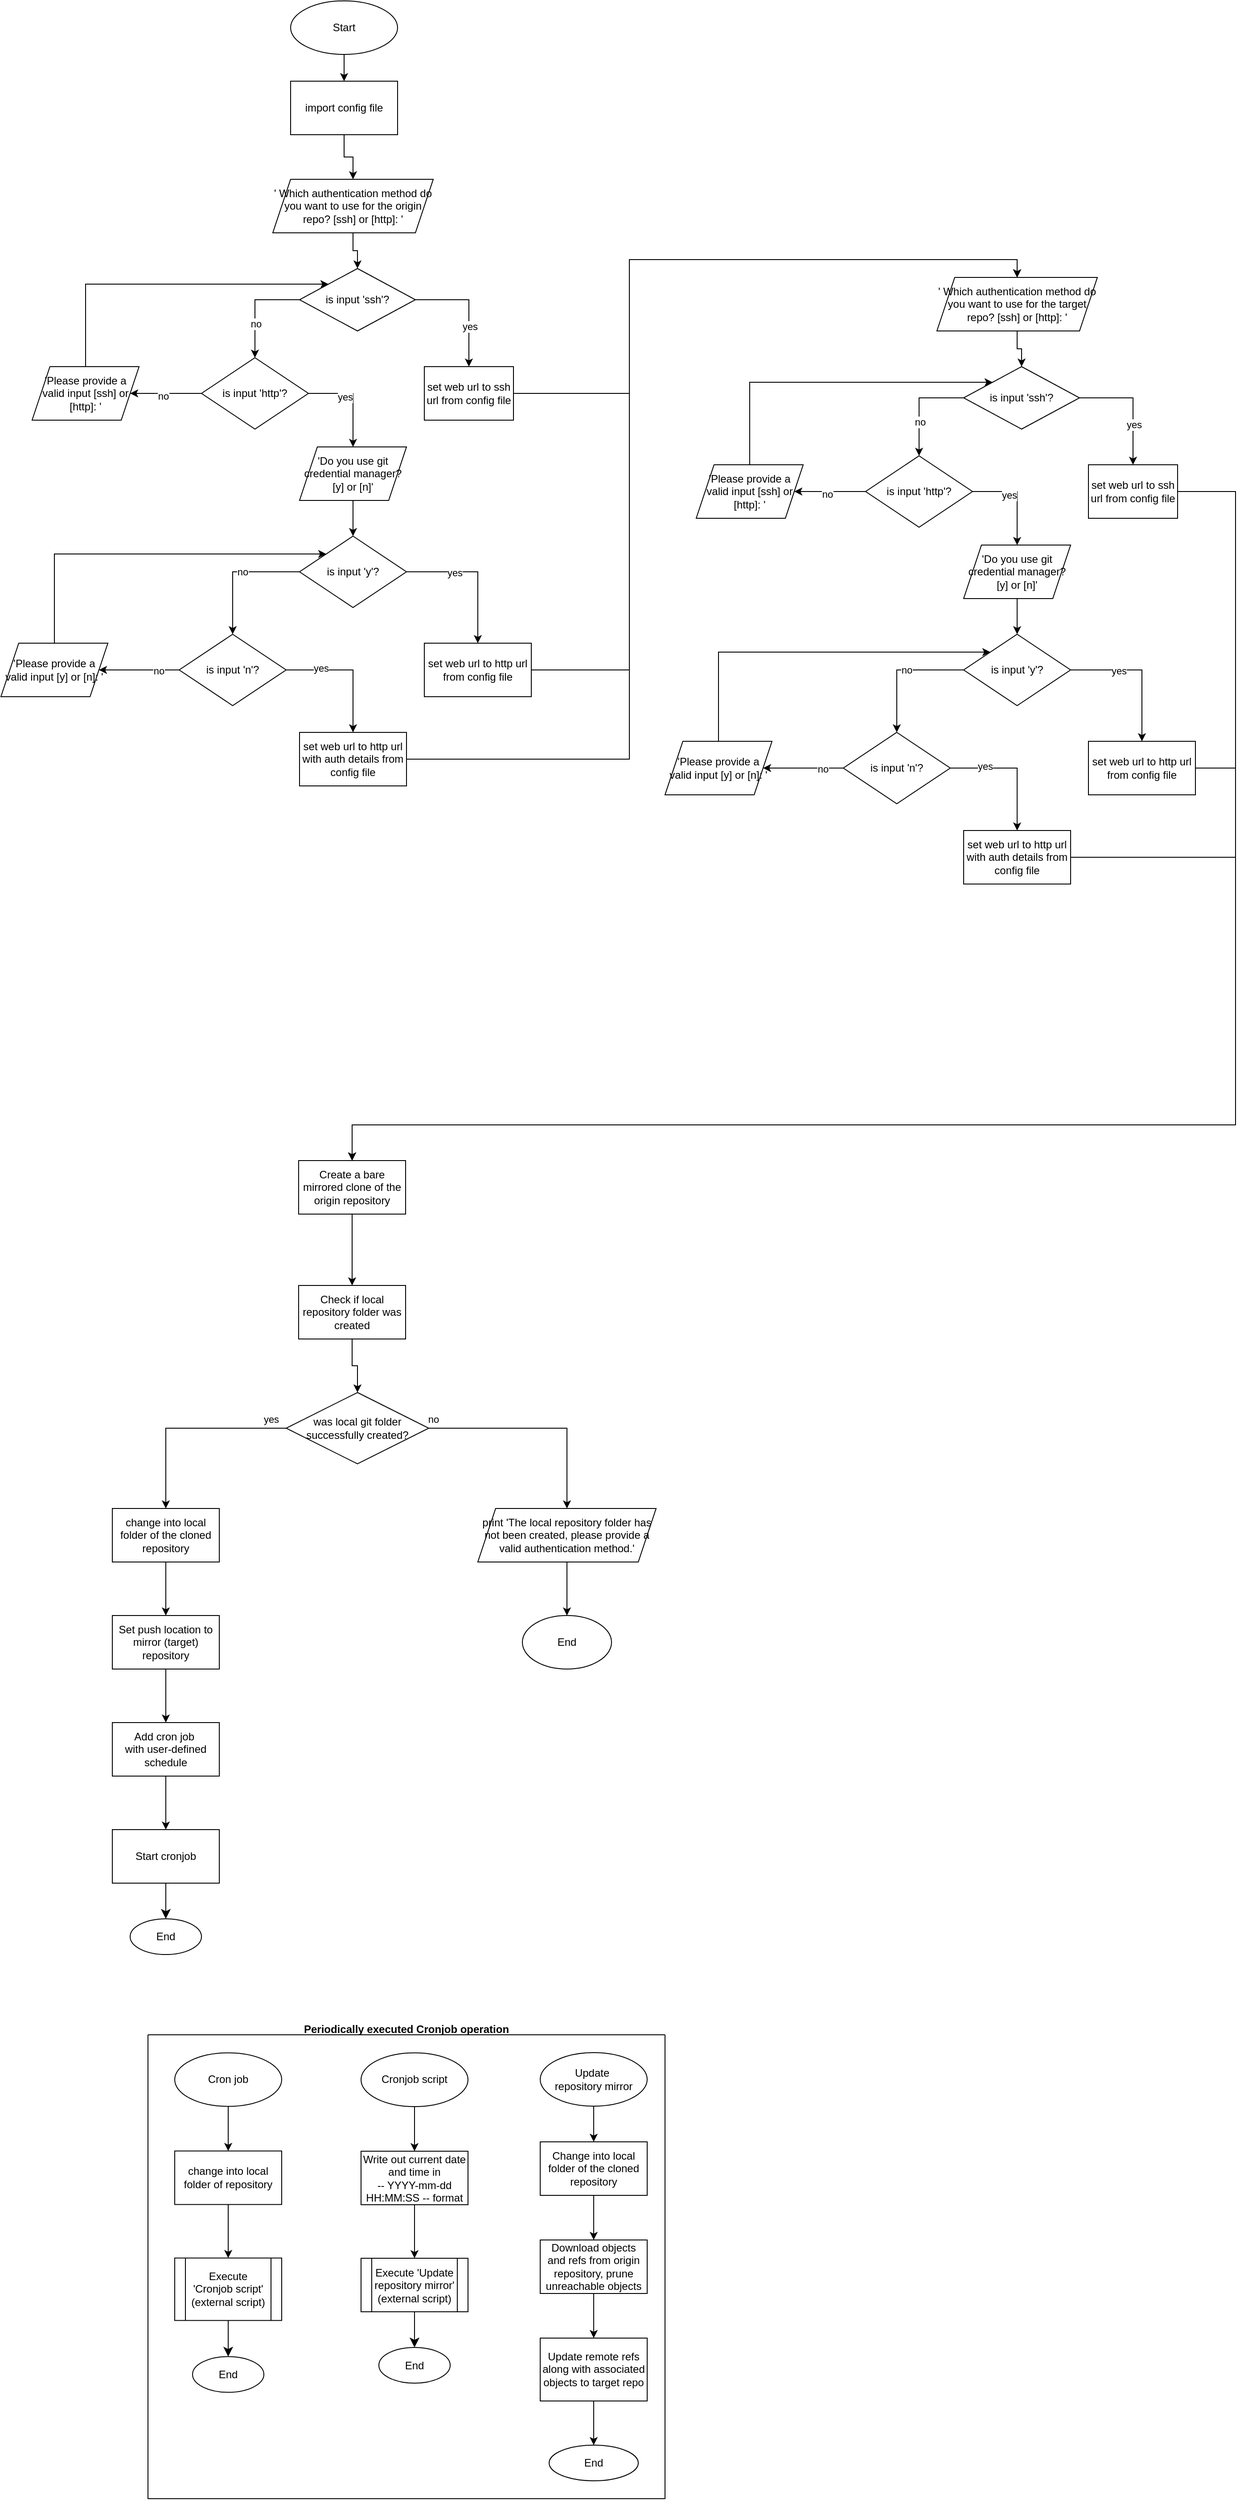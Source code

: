 <mxfile version="27.1.5">
  <diagram name="Page-1" id="1obYR7CRznuvn3wxZ2J3">
    <mxGraphModel dx="159" dy="668" grid="1" gridSize="10" guides="1" tooltips="1" connect="1" arrows="1" fold="1" page="1" pageScale="1" pageWidth="850" pageHeight="1100" math="0" shadow="0">
      <root>
        <mxCell id="0" />
        <mxCell id="1" parent="0" />
        <mxCell id="eQJna6UgWkJ4xnuHR7GS-49" value="" style="edgeStyle=orthogonalEdgeStyle;rounded=0;orthogonalLoop=1;jettySize=auto;html=1;" parent="1" source="v1fekIy8P3kQK3e0y9ms-1" target="eQJna6UgWkJ4xnuHR7GS-48" edge="1">
          <mxGeometry relative="1" as="geometry" />
        </mxCell>
        <mxCell id="v1fekIy8P3kQK3e0y9ms-1" value="Start" style="ellipse;whiteSpace=wrap;html=1;" parent="1" vertex="1">
          <mxGeometry x="1460" y="10" width="120" height="60" as="geometry" />
        </mxCell>
        <mxCell id="v1fekIy8P3kQK3e0y9ms-6" style="edgeStyle=orthogonalEdgeStyle;rounded=0;orthogonalLoop=1;jettySize=auto;html=1;entryX=0.5;entryY=0;entryDx=0;entryDy=0;" parent="1" source="v1fekIy8P3kQK3e0y9ms-7" target="v1fekIy8P3kQK3e0y9ms-44" edge="1">
          <mxGeometry relative="1" as="geometry">
            <mxPoint x="1800" y="2630" as="targetPoint" />
          </mxGeometry>
        </mxCell>
        <mxCell id="v1fekIy8P3kQK3e0y9ms-7" value="&lt;div&gt;Download objects&lt;/div&gt;&lt;div&gt;and refs from origin repository, prune unreachable objects&lt;/div&gt;" style="rounded=0;whiteSpace=wrap;html=1;" parent="1" vertex="1">
          <mxGeometry x="1740" y="2520" width="120" height="60" as="geometry" />
        </mxCell>
        <mxCell id="v1fekIy8P3kQK3e0y9ms-20" style="edgeStyle=orthogonalEdgeStyle;rounded=0;orthogonalLoop=1;jettySize=auto;html=1;exitX=1;exitY=0.5;exitDx=0;exitDy=0;entryX=0.5;entryY=0;entryDx=0;entryDy=0;" parent="1" source="v1fekIy8P3kQK3e0y9ms-24" target="eQJna6UgWkJ4xnuHR7GS-114" edge="1">
          <mxGeometry relative="1" as="geometry">
            <Array as="points">
              <mxPoint x="1770" y="1610" />
            </Array>
            <mxPoint x="1735" y="1680" as="targetPoint" />
          </mxGeometry>
        </mxCell>
        <mxCell id="v1fekIy8P3kQK3e0y9ms-21" value="no" style="edgeLabel;html=1;align=center;verticalAlign=middle;resizable=0;points=[];" parent="v1fekIy8P3kQK3e0y9ms-20" vertex="1" connectable="0">
          <mxGeometry x="0.183" y="-1" relative="1" as="geometry">
            <mxPoint x="-140" y="-11" as="offset" />
          </mxGeometry>
        </mxCell>
        <mxCell id="v1fekIy8P3kQK3e0y9ms-68" value="" style="edgeStyle=orthogonalEdgeStyle;rounded=0;orthogonalLoop=1;jettySize=auto;html=1;" parent="1" source="v1fekIy8P3kQK3e0y9ms-24" target="v1fekIy8P3kQK3e0y9ms-41" edge="1">
          <mxGeometry relative="1" as="geometry" />
        </mxCell>
        <mxCell id="eQJna6UgWkJ4xnuHR7GS-113" value="yes" style="edgeLabel;html=1;align=center;verticalAlign=middle;resizable=0;points=[];" parent="v1fekIy8P3kQK3e0y9ms-68" vertex="1" connectable="0">
          <mxGeometry x="-0.844" y="-2" relative="1" as="geometry">
            <mxPoint y="-8" as="offset" />
          </mxGeometry>
        </mxCell>
        <mxCell id="v1fekIy8P3kQK3e0y9ms-24" value="was local git folder successfully created?" style="rhombus;whiteSpace=wrap;html=1;" parent="1" vertex="1">
          <mxGeometry x="1455" y="1570" width="160" height="80" as="geometry" />
        </mxCell>
        <mxCell id="v1fekIy8P3kQK3e0y9ms-88" value="" style="edgeStyle=orthogonalEdgeStyle;rounded=0;orthogonalLoop=1;jettySize=auto;html=1;" parent="1" source="v1fekIy8P3kQK3e0y9ms-38" target="v1fekIy8P3kQK3e0y9ms-87" edge="1">
          <mxGeometry relative="1" as="geometry" />
        </mxCell>
        <mxCell id="v1fekIy8P3kQK3e0y9ms-38" value="Set push location to mirror (target) repository" style="rounded=0;whiteSpace=wrap;html=1;" parent="1" vertex="1">
          <mxGeometry x="1260" y="1820" width="120" height="60" as="geometry" />
        </mxCell>
        <mxCell id="v1fekIy8P3kQK3e0y9ms-40" style="edgeStyle=orthogonalEdgeStyle;rounded=0;orthogonalLoop=1;jettySize=auto;html=1;entryX=0.5;entryY=0;entryDx=0;entryDy=0;" parent="1" source="v1fekIy8P3kQK3e0y9ms-41" target="v1fekIy8P3kQK3e0y9ms-38" edge="1">
          <mxGeometry relative="1" as="geometry" />
        </mxCell>
        <mxCell id="v1fekIy8P3kQK3e0y9ms-41" value="change into local folder of the cloned repository" style="rounded=0;whiteSpace=wrap;html=1;" parent="1" vertex="1">
          <mxGeometry x="1260" y="1700" width="120" height="60" as="geometry" />
        </mxCell>
        <mxCell id="eQJna6UgWkJ4xnuHR7GS-135" value="" style="edgeStyle=orthogonalEdgeStyle;rounded=0;orthogonalLoop=1;jettySize=auto;html=1;" parent="1" source="v1fekIy8P3kQK3e0y9ms-44" target="v1fekIy8P3kQK3e0y9ms-98" edge="1">
          <mxGeometry relative="1" as="geometry" />
        </mxCell>
        <mxCell id="v1fekIy8P3kQK3e0y9ms-44" value="Update remote refs along with associated objects to target repo" style="rounded=0;whiteSpace=wrap;html=1;" parent="1" vertex="1">
          <mxGeometry x="1740" y="2630" width="120" height="70.5" as="geometry" />
        </mxCell>
        <mxCell id="v1fekIy8P3kQK3e0y9ms-54" value="End" style="ellipse;whiteSpace=wrap;html=1;" parent="1" vertex="1">
          <mxGeometry x="1720" y="1820" width="100" height="60" as="geometry" />
        </mxCell>
        <mxCell id="eQJna6UgWkJ4xnuHR7GS-109" style="edgeStyle=orthogonalEdgeStyle;rounded=0;orthogonalLoop=1;jettySize=auto;html=1;entryX=0.5;entryY=0;entryDx=0;entryDy=0;" parent="1" source="v1fekIy8P3kQK3e0y9ms-57" target="eQJna6UgWkJ4xnuHR7GS-108" edge="1">
          <mxGeometry relative="1" as="geometry" />
        </mxCell>
        <mxCell id="v1fekIy8P3kQK3e0y9ms-57" value="Create a bare mirrored clone of the origin repository" style="rounded=0;whiteSpace=wrap;html=1;" parent="1" vertex="1">
          <mxGeometry x="1469" y="1310" width="120" height="60" as="geometry" />
        </mxCell>
        <mxCell id="v1fekIy8P3kQK3e0y9ms-92" value="" style="edgeStyle=orthogonalEdgeStyle;rounded=0;orthogonalLoop=1;jettySize=auto;html=1;" parent="1" source="v1fekIy8P3kQK3e0y9ms-87" edge="1">
          <mxGeometry relative="1" as="geometry">
            <mxPoint x="1320" y="2060" as="targetPoint" />
          </mxGeometry>
        </mxCell>
        <mxCell id="v1fekIy8P3kQK3e0y9ms-87" value="&lt;div&gt;Add cron job&amp;nbsp;&lt;/div&gt;&lt;div&gt;with user-defined schedule&lt;/div&gt;" style="rounded=0;whiteSpace=wrap;html=1;" parent="1" vertex="1">
          <mxGeometry x="1260" y="1940" width="120" height="60" as="geometry" />
        </mxCell>
        <mxCell id="WMxotARha8ibP_qnLm_G-6" value="" style="edgeStyle=none;curved=1;rounded=0;orthogonalLoop=1;jettySize=auto;html=1;fontSize=12;startSize=8;endSize=8;" edge="1" parent="1" target="WMxotARha8ibP_qnLm_G-5">
          <mxGeometry relative="1" as="geometry">
            <mxPoint x="1320" y="2120" as="sourcePoint" />
          </mxGeometry>
        </mxCell>
        <mxCell id="v1fekIy8P3kQK3e0y9ms-104" value="" style="edgeStyle=orthogonalEdgeStyle;rounded=0;orthogonalLoop=1;jettySize=auto;html=1;" parent="1" source="v1fekIy8P3kQK3e0y9ms-90" target="v1fekIy8P3kQK3e0y9ms-103" edge="1">
          <mxGeometry relative="1" as="geometry" />
        </mxCell>
        <mxCell id="v1fekIy8P3kQK3e0y9ms-90" value="Cron job" style="ellipse;whiteSpace=wrap;html=1;" parent="1" vertex="1">
          <mxGeometry x="1330" y="2310.25" width="120" height="60" as="geometry" />
        </mxCell>
        <mxCell id="v1fekIy8P3kQK3e0y9ms-98" value="End" style="ellipse;whiteSpace=wrap;html=1;" parent="1" vertex="1">
          <mxGeometry x="1750" y="2750" width="100" height="40" as="geometry" />
        </mxCell>
        <mxCell id="eQJna6UgWkJ4xnuHR7GS-117" value="" style="edgeStyle=orthogonalEdgeStyle;rounded=0;orthogonalLoop=1;jettySize=auto;html=1;" parent="1" source="v1fekIy8P3kQK3e0y9ms-103" target="eQJna6UgWkJ4xnuHR7GS-116" edge="1">
          <mxGeometry relative="1" as="geometry" />
        </mxCell>
        <mxCell id="v1fekIy8P3kQK3e0y9ms-103" value="change into local folder of repository" style="rounded=0;whiteSpace=wrap;html=1;" parent="1" vertex="1">
          <mxGeometry x="1330" y="2420.25" width="120" height="60" as="geometry" />
        </mxCell>
        <mxCell id="eQJna6UgWkJ4xnuHR7GS-37" value="" style="edgeStyle=orthogonalEdgeStyle;rounded=0;orthogonalLoop=1;jettySize=auto;html=1;" parent="1" source="eQJna6UgWkJ4xnuHR7GS-7" target="eQJna6UgWkJ4xnuHR7GS-9" edge="1">
          <mxGeometry relative="1" as="geometry" />
        </mxCell>
        <mxCell id="eQJna6UgWkJ4xnuHR7GS-7" value="&#39; Which authentication method do you want to use for the origin repo? [ssh] or [http]: &#39;" style="shape=parallelogram;perimeter=parallelogramPerimeter;whiteSpace=wrap;html=1;fixedSize=1;" parent="1" vertex="1">
          <mxGeometry x="1440" y="210" width="180" height="60" as="geometry" />
        </mxCell>
        <mxCell id="eQJna6UgWkJ4xnuHR7GS-12" style="edgeStyle=orthogonalEdgeStyle;rounded=0;orthogonalLoop=1;jettySize=auto;html=1;exitX=1;exitY=0.5;exitDx=0;exitDy=0;entryX=0.5;entryY=0;entryDx=0;entryDy=0;" parent="1" source="eQJna6UgWkJ4xnuHR7GS-9" target="eQJna6UgWkJ4xnuHR7GS-10" edge="1">
          <mxGeometry relative="1" as="geometry" />
        </mxCell>
        <mxCell id="eQJna6UgWkJ4xnuHR7GS-14" value="yes" style="edgeLabel;html=1;align=center;verticalAlign=middle;resizable=0;points=[];" parent="eQJna6UgWkJ4xnuHR7GS-12" vertex="1" connectable="0">
          <mxGeometry x="-0.119" relative="1" as="geometry">
            <mxPoint x="1" y="30" as="offset" />
          </mxGeometry>
        </mxCell>
        <mxCell id="eQJna6UgWkJ4xnuHR7GS-26" style="edgeStyle=orthogonalEdgeStyle;rounded=0;orthogonalLoop=1;jettySize=auto;html=1;exitX=0;exitY=0.5;exitDx=0;exitDy=0;entryX=0.5;entryY=0;entryDx=0;entryDy=0;" parent="1" source="eQJna6UgWkJ4xnuHR7GS-9" target="eQJna6UgWkJ4xnuHR7GS-38" edge="1">
          <mxGeometry relative="1" as="geometry">
            <mxPoint x="1405" y="420" as="targetPoint" />
          </mxGeometry>
        </mxCell>
        <mxCell id="eQJna6UgWkJ4xnuHR7GS-34" value="no" style="edgeLabel;html=1;align=center;verticalAlign=middle;resizable=0;points=[];" parent="eQJna6UgWkJ4xnuHR7GS-26" vertex="1" connectable="0">
          <mxGeometry x="0.339" y="1" relative="1" as="geometry">
            <mxPoint as="offset" />
          </mxGeometry>
        </mxCell>
        <mxCell id="eQJna6UgWkJ4xnuHR7GS-9" value="is input &#39;ssh&#39;?" style="rhombus;whiteSpace=wrap;html=1;" parent="1" vertex="1">
          <mxGeometry x="1470" y="310" width="130" height="70" as="geometry" />
        </mxCell>
        <mxCell id="eQJna6UgWkJ4xnuHR7GS-102" style="edgeStyle=orthogonalEdgeStyle;rounded=0;orthogonalLoop=1;jettySize=auto;html=1;entryX=0.5;entryY=0;entryDx=0;entryDy=0;" parent="1" source="eQJna6UgWkJ4xnuHR7GS-10" target="eQJna6UgWkJ4xnuHR7GS-72" edge="1">
          <mxGeometry relative="1" as="geometry">
            <Array as="points">
              <mxPoint x="1840" y="450" />
              <mxPoint x="1840" y="300" />
              <mxPoint x="2275" y="300" />
            </Array>
          </mxGeometry>
        </mxCell>
        <mxCell id="eQJna6UgWkJ4xnuHR7GS-10" value="set web url to ssh url from config file" style="rounded=0;whiteSpace=wrap;html=1;" parent="1" vertex="1">
          <mxGeometry x="1610" y="420" width="100" height="60" as="geometry" />
        </mxCell>
        <mxCell id="eQJna6UgWkJ4xnuHR7GS-44" value="" style="edgeStyle=orthogonalEdgeStyle;rounded=0;orthogonalLoop=1;jettySize=auto;html=1;exitX=1;exitY=0.5;exitDx=0;exitDy=0;" parent="1" source="eQJna6UgWkJ4xnuHR7GS-38" target="eQJna6UgWkJ4xnuHR7GS-43" edge="1">
          <mxGeometry relative="1" as="geometry" />
        </mxCell>
        <mxCell id="eQJna6UgWkJ4xnuHR7GS-45" value="yes" style="edgeLabel;html=1;align=center;verticalAlign=middle;resizable=0;points=[];" parent="eQJna6UgWkJ4xnuHR7GS-44" vertex="1" connectable="0">
          <mxGeometry x="-0.255" y="-4" relative="1" as="geometry">
            <mxPoint as="offset" />
          </mxGeometry>
        </mxCell>
        <mxCell id="eQJna6UgWkJ4xnuHR7GS-47" value="" style="edgeStyle=orthogonalEdgeStyle;rounded=0;orthogonalLoop=1;jettySize=auto;html=1;entryX=1;entryY=0.5;entryDx=0;entryDy=0;" parent="1" source="eQJna6UgWkJ4xnuHR7GS-38" target="eQJna6UgWkJ4xnuHR7GS-65" edge="1">
          <mxGeometry relative="1" as="geometry">
            <mxPoint x="1280" y="450" as="targetPoint" />
          </mxGeometry>
        </mxCell>
        <mxCell id="eQJna6UgWkJ4xnuHR7GS-51" value="no" style="edgeLabel;html=1;align=center;verticalAlign=middle;resizable=0;points=[];" parent="eQJna6UgWkJ4xnuHR7GS-47" vertex="1" connectable="0">
          <mxGeometry x="0.073" y="3" relative="1" as="geometry">
            <mxPoint as="offset" />
          </mxGeometry>
        </mxCell>
        <mxCell id="eQJna6UgWkJ4xnuHR7GS-38" value="is input &#39;http&#39;?" style="rhombus;whiteSpace=wrap;html=1;" parent="1" vertex="1">
          <mxGeometry x="1360" y="410" width="120" height="80" as="geometry" />
        </mxCell>
        <mxCell id="eQJna6UgWkJ4xnuHR7GS-53" value="" style="edgeStyle=orthogonalEdgeStyle;rounded=0;orthogonalLoop=1;jettySize=auto;html=1;" parent="1" source="eQJna6UgWkJ4xnuHR7GS-43" target="eQJna6UgWkJ4xnuHR7GS-52" edge="1">
          <mxGeometry relative="1" as="geometry" />
        </mxCell>
        <mxCell id="eQJna6UgWkJ4xnuHR7GS-43" value="&#39;Do you use git credential manager? [y] or [n]&#39;" style="shape=parallelogram;perimeter=parallelogramPerimeter;whiteSpace=wrap;html=1;fixedSize=1;" parent="1" vertex="1">
          <mxGeometry x="1470" y="510" width="120" height="60" as="geometry" />
        </mxCell>
        <mxCell id="eQJna6UgWkJ4xnuHR7GS-50" value="" style="edgeStyle=orthogonalEdgeStyle;rounded=0;orthogonalLoop=1;jettySize=auto;html=1;" parent="1" source="eQJna6UgWkJ4xnuHR7GS-48" target="eQJna6UgWkJ4xnuHR7GS-7" edge="1">
          <mxGeometry relative="1" as="geometry" />
        </mxCell>
        <mxCell id="eQJna6UgWkJ4xnuHR7GS-48" value="import config file" style="rounded=0;whiteSpace=wrap;html=1;" parent="1" vertex="1">
          <mxGeometry x="1460" y="100" width="120" height="60" as="geometry" />
        </mxCell>
        <mxCell id="eQJna6UgWkJ4xnuHR7GS-57" value="" style="edgeStyle=orthogonalEdgeStyle;rounded=0;orthogonalLoop=1;jettySize=auto;html=1;" parent="1" source="eQJna6UgWkJ4xnuHR7GS-52" target="eQJna6UgWkJ4xnuHR7GS-56" edge="1">
          <mxGeometry relative="1" as="geometry" />
        </mxCell>
        <mxCell id="eQJna6UgWkJ4xnuHR7GS-58" value="yes" style="edgeLabel;html=1;align=center;verticalAlign=middle;resizable=0;points=[];" parent="eQJna6UgWkJ4xnuHR7GS-57" vertex="1" connectable="0">
          <mxGeometry x="-0.323" y="-1" relative="1" as="geometry">
            <mxPoint as="offset" />
          </mxGeometry>
        </mxCell>
        <mxCell id="eQJna6UgWkJ4xnuHR7GS-60" value="" style="edgeStyle=orthogonalEdgeStyle;rounded=0;orthogonalLoop=1;jettySize=auto;html=1;" parent="1" source="eQJna6UgWkJ4xnuHR7GS-52" target="eQJna6UgWkJ4xnuHR7GS-59" edge="1">
          <mxGeometry relative="1" as="geometry" />
        </mxCell>
        <mxCell id="eQJna6UgWkJ4xnuHR7GS-61" value="no" style="edgeLabel;html=1;align=center;verticalAlign=middle;resizable=0;points=[];" parent="eQJna6UgWkJ4xnuHR7GS-60" vertex="1" connectable="0">
          <mxGeometry x="-0.113" relative="1" as="geometry">
            <mxPoint as="offset" />
          </mxGeometry>
        </mxCell>
        <mxCell id="eQJna6UgWkJ4xnuHR7GS-52" value="is input &#39;y&#39;?" style="rhombus;whiteSpace=wrap;html=1;" parent="1" vertex="1">
          <mxGeometry x="1470" y="610" width="120" height="80" as="geometry" />
        </mxCell>
        <mxCell id="eQJna6UgWkJ4xnuHR7GS-103" style="edgeStyle=orthogonalEdgeStyle;rounded=0;orthogonalLoop=1;jettySize=auto;html=1;entryX=0.5;entryY=0;entryDx=0;entryDy=0;" parent="1" source="eQJna6UgWkJ4xnuHR7GS-56" target="eQJna6UgWkJ4xnuHR7GS-72" edge="1">
          <mxGeometry relative="1" as="geometry">
            <mxPoint x="1900" y="360" as="targetPoint" />
            <Array as="points">
              <mxPoint x="1840" y="760" />
              <mxPoint x="1840" y="300" />
              <mxPoint x="2275" y="300" />
            </Array>
          </mxGeometry>
        </mxCell>
        <mxCell id="eQJna6UgWkJ4xnuHR7GS-56" value="set web url to http url from config file" style="whiteSpace=wrap;html=1;" parent="1" vertex="1">
          <mxGeometry x="1610" y="730" width="120" height="60" as="geometry" />
        </mxCell>
        <mxCell id="eQJna6UgWkJ4xnuHR7GS-63" value="" style="edgeStyle=orthogonalEdgeStyle;rounded=0;orthogonalLoop=1;jettySize=auto;html=1;" parent="1" source="eQJna6UgWkJ4xnuHR7GS-59" target="eQJna6UgWkJ4xnuHR7GS-62" edge="1">
          <mxGeometry relative="1" as="geometry" />
        </mxCell>
        <mxCell id="eQJna6UgWkJ4xnuHR7GS-64" value="yes" style="edgeLabel;html=1;align=center;verticalAlign=middle;resizable=0;points=[];" parent="eQJna6UgWkJ4xnuHR7GS-63" vertex="1" connectable="0">
          <mxGeometry x="-0.472" y="2" relative="1" as="geometry">
            <mxPoint as="offset" />
          </mxGeometry>
        </mxCell>
        <mxCell id="eQJna6UgWkJ4xnuHR7GS-68" value="" style="edgeStyle=orthogonalEdgeStyle;rounded=0;orthogonalLoop=1;jettySize=auto;html=1;" parent="1" source="eQJna6UgWkJ4xnuHR7GS-59" target="eQJna6UgWkJ4xnuHR7GS-67" edge="1">
          <mxGeometry relative="1" as="geometry" />
        </mxCell>
        <mxCell id="eQJna6UgWkJ4xnuHR7GS-69" value="no" style="edgeLabel;html=1;align=center;verticalAlign=middle;resizable=0;points=[];" parent="eQJna6UgWkJ4xnuHR7GS-68" vertex="1" connectable="0">
          <mxGeometry x="-0.475" y="1" relative="1" as="geometry">
            <mxPoint as="offset" />
          </mxGeometry>
        </mxCell>
        <mxCell id="eQJna6UgWkJ4xnuHR7GS-59" value="is input &#39;n&#39;?" style="rhombus;whiteSpace=wrap;html=1;" parent="1" vertex="1">
          <mxGeometry x="1335" y="720" width="120" height="80" as="geometry" />
        </mxCell>
        <mxCell id="eQJna6UgWkJ4xnuHR7GS-104" style="edgeStyle=orthogonalEdgeStyle;rounded=0;orthogonalLoop=1;jettySize=auto;html=1;entryX=0.5;entryY=0;entryDx=0;entryDy=0;" parent="1" source="eQJna6UgWkJ4xnuHR7GS-62" target="eQJna6UgWkJ4xnuHR7GS-72" edge="1">
          <mxGeometry relative="1" as="geometry">
            <Array as="points">
              <mxPoint x="1840" y="860" />
              <mxPoint x="1840" y="300" />
              <mxPoint x="2275" y="300" />
            </Array>
          </mxGeometry>
        </mxCell>
        <mxCell id="eQJna6UgWkJ4xnuHR7GS-62" value="&lt;br&gt;set web url to http url with auth details from config file&lt;div&gt;&lt;br&gt;&lt;/div&gt;" style="whiteSpace=wrap;html=1;" parent="1" vertex="1">
          <mxGeometry x="1470" y="830" width="120" height="60" as="geometry" />
        </mxCell>
        <mxCell id="eQJna6UgWkJ4xnuHR7GS-66" style="edgeStyle=orthogonalEdgeStyle;rounded=0;orthogonalLoop=1;jettySize=auto;html=1;entryX=0;entryY=0;entryDx=0;entryDy=0;" parent="1" source="eQJna6UgWkJ4xnuHR7GS-65" target="eQJna6UgWkJ4xnuHR7GS-9" edge="1">
          <mxGeometry relative="1" as="geometry">
            <Array as="points">
              <mxPoint x="1230" y="328" />
            </Array>
          </mxGeometry>
        </mxCell>
        <mxCell id="eQJna6UgWkJ4xnuHR7GS-65" value="&#39;Please provide a valid input [ssh] or [http]: &#39;" style="shape=parallelogram;perimeter=parallelogramPerimeter;whiteSpace=wrap;html=1;fixedSize=1;" parent="1" vertex="1">
          <mxGeometry x="1170" y="420" width="120" height="60" as="geometry" />
        </mxCell>
        <mxCell id="eQJna6UgWkJ4xnuHR7GS-70" style="edgeStyle=orthogonalEdgeStyle;rounded=0;orthogonalLoop=1;jettySize=auto;html=1;entryX=0;entryY=0;entryDx=0;entryDy=0;" parent="1" source="eQJna6UgWkJ4xnuHR7GS-67" target="eQJna6UgWkJ4xnuHR7GS-52" edge="1">
          <mxGeometry relative="1" as="geometry">
            <Array as="points">
              <mxPoint x="1195" y="630" />
            </Array>
          </mxGeometry>
        </mxCell>
        <mxCell id="eQJna6UgWkJ4xnuHR7GS-67" value="&#39;Please provide a valid input [y] or [n]: &#39;" style="shape=parallelogram;perimeter=parallelogramPerimeter;whiteSpace=wrap;html=1;fixedSize=1;" parent="1" vertex="1">
          <mxGeometry x="1135" y="730" width="120" height="60" as="geometry" />
        </mxCell>
        <mxCell id="eQJna6UgWkJ4xnuHR7GS-71" value="" style="edgeStyle=orthogonalEdgeStyle;rounded=0;orthogonalLoop=1;jettySize=auto;html=1;" parent="1" source="eQJna6UgWkJ4xnuHR7GS-72" target="eQJna6UgWkJ4xnuHR7GS-77" edge="1">
          <mxGeometry relative="1" as="geometry" />
        </mxCell>
        <mxCell id="eQJna6UgWkJ4xnuHR7GS-72" value="&#39; Which authentication method do you want to use for the target repo? [ssh] or [http]: &#39;" style="shape=parallelogram;perimeter=parallelogramPerimeter;whiteSpace=wrap;html=1;fixedSize=1;" parent="1" vertex="1">
          <mxGeometry x="2185" y="320" width="180" height="60" as="geometry" />
        </mxCell>
        <mxCell id="eQJna6UgWkJ4xnuHR7GS-73" style="edgeStyle=orthogonalEdgeStyle;rounded=0;orthogonalLoop=1;jettySize=auto;html=1;exitX=1;exitY=0.5;exitDx=0;exitDy=0;entryX=0.5;entryY=0;entryDx=0;entryDy=0;" parent="1" source="eQJna6UgWkJ4xnuHR7GS-77" target="eQJna6UgWkJ4xnuHR7GS-78" edge="1">
          <mxGeometry relative="1" as="geometry" />
        </mxCell>
        <mxCell id="eQJna6UgWkJ4xnuHR7GS-74" value="yes" style="edgeLabel;html=1;align=center;verticalAlign=middle;resizable=0;points=[];" parent="eQJna6UgWkJ4xnuHR7GS-73" vertex="1" connectable="0">
          <mxGeometry x="-0.119" relative="1" as="geometry">
            <mxPoint x="1" y="30" as="offset" />
          </mxGeometry>
        </mxCell>
        <mxCell id="eQJna6UgWkJ4xnuHR7GS-75" style="edgeStyle=orthogonalEdgeStyle;rounded=0;orthogonalLoop=1;jettySize=auto;html=1;exitX=0;exitY=0.5;exitDx=0;exitDy=0;entryX=0.5;entryY=0;entryDx=0;entryDy=0;" parent="1" source="eQJna6UgWkJ4xnuHR7GS-77" target="eQJna6UgWkJ4xnuHR7GS-83" edge="1">
          <mxGeometry relative="1" as="geometry">
            <mxPoint x="2150" y="530" as="targetPoint" />
          </mxGeometry>
        </mxCell>
        <mxCell id="eQJna6UgWkJ4xnuHR7GS-76" value="no" style="edgeLabel;html=1;align=center;verticalAlign=middle;resizable=0;points=[];" parent="eQJna6UgWkJ4xnuHR7GS-75" vertex="1" connectable="0">
          <mxGeometry x="0.339" y="1" relative="1" as="geometry">
            <mxPoint as="offset" />
          </mxGeometry>
        </mxCell>
        <mxCell id="eQJna6UgWkJ4xnuHR7GS-77" value="is input &#39;ssh&#39;?" style="rhombus;whiteSpace=wrap;html=1;" parent="1" vertex="1">
          <mxGeometry x="2215" y="420" width="130" height="70" as="geometry" />
        </mxCell>
        <mxCell id="eQJna6UgWkJ4xnuHR7GS-105" style="edgeStyle=orthogonalEdgeStyle;rounded=0;orthogonalLoop=1;jettySize=auto;html=1;" parent="1" source="eQJna6UgWkJ4xnuHR7GS-78" target="v1fekIy8P3kQK3e0y9ms-57" edge="1">
          <mxGeometry relative="1" as="geometry">
            <Array as="points">
              <mxPoint x="2520" y="560" />
              <mxPoint x="2520" y="1270" />
              <mxPoint x="1529" y="1270" />
            </Array>
          </mxGeometry>
        </mxCell>
        <mxCell id="eQJna6UgWkJ4xnuHR7GS-78" value="set web url to ssh url from config file" style="rounded=0;whiteSpace=wrap;html=1;" parent="1" vertex="1">
          <mxGeometry x="2355" y="530" width="100" height="60" as="geometry" />
        </mxCell>
        <mxCell id="eQJna6UgWkJ4xnuHR7GS-79" value="" style="edgeStyle=orthogonalEdgeStyle;rounded=0;orthogonalLoop=1;jettySize=auto;html=1;exitX=1;exitY=0.5;exitDx=0;exitDy=0;" parent="1" source="eQJna6UgWkJ4xnuHR7GS-83" target="eQJna6UgWkJ4xnuHR7GS-85" edge="1">
          <mxGeometry relative="1" as="geometry" />
        </mxCell>
        <mxCell id="eQJna6UgWkJ4xnuHR7GS-80" value="yes" style="edgeLabel;html=1;align=center;verticalAlign=middle;resizable=0;points=[];" parent="eQJna6UgWkJ4xnuHR7GS-79" vertex="1" connectable="0">
          <mxGeometry x="-0.255" y="-4" relative="1" as="geometry">
            <mxPoint as="offset" />
          </mxGeometry>
        </mxCell>
        <mxCell id="eQJna6UgWkJ4xnuHR7GS-81" value="" style="edgeStyle=orthogonalEdgeStyle;rounded=0;orthogonalLoop=1;jettySize=auto;html=1;entryX=1;entryY=0.5;entryDx=0;entryDy=0;" parent="1" source="eQJna6UgWkJ4xnuHR7GS-83" target="eQJna6UgWkJ4xnuHR7GS-99" edge="1">
          <mxGeometry relative="1" as="geometry">
            <mxPoint x="2025" y="560" as="targetPoint" />
          </mxGeometry>
        </mxCell>
        <mxCell id="eQJna6UgWkJ4xnuHR7GS-82" value="no" style="edgeLabel;html=1;align=center;verticalAlign=middle;resizable=0;points=[];" parent="eQJna6UgWkJ4xnuHR7GS-81" vertex="1" connectable="0">
          <mxGeometry x="0.073" y="3" relative="1" as="geometry">
            <mxPoint as="offset" />
          </mxGeometry>
        </mxCell>
        <mxCell id="eQJna6UgWkJ4xnuHR7GS-83" value="is input &#39;http&#39;?" style="rhombus;whiteSpace=wrap;html=1;" parent="1" vertex="1">
          <mxGeometry x="2105" y="520" width="120" height="80" as="geometry" />
        </mxCell>
        <mxCell id="eQJna6UgWkJ4xnuHR7GS-84" value="" style="edgeStyle=orthogonalEdgeStyle;rounded=0;orthogonalLoop=1;jettySize=auto;html=1;" parent="1" source="eQJna6UgWkJ4xnuHR7GS-85" target="eQJna6UgWkJ4xnuHR7GS-90" edge="1">
          <mxGeometry relative="1" as="geometry" />
        </mxCell>
        <mxCell id="eQJna6UgWkJ4xnuHR7GS-85" value="&#39;Do you use git credential manager? [y] or [n]&#39;" style="shape=parallelogram;perimeter=parallelogramPerimeter;whiteSpace=wrap;html=1;fixedSize=1;" parent="1" vertex="1">
          <mxGeometry x="2215" y="620" width="120" height="60" as="geometry" />
        </mxCell>
        <mxCell id="eQJna6UgWkJ4xnuHR7GS-86" value="" style="edgeStyle=orthogonalEdgeStyle;rounded=0;orthogonalLoop=1;jettySize=auto;html=1;" parent="1" source="eQJna6UgWkJ4xnuHR7GS-90" target="eQJna6UgWkJ4xnuHR7GS-91" edge="1">
          <mxGeometry relative="1" as="geometry" />
        </mxCell>
        <mxCell id="eQJna6UgWkJ4xnuHR7GS-87" value="yes" style="edgeLabel;html=1;align=center;verticalAlign=middle;resizable=0;points=[];" parent="eQJna6UgWkJ4xnuHR7GS-86" vertex="1" connectable="0">
          <mxGeometry x="-0.323" y="-1" relative="1" as="geometry">
            <mxPoint as="offset" />
          </mxGeometry>
        </mxCell>
        <mxCell id="eQJna6UgWkJ4xnuHR7GS-88" value="" style="edgeStyle=orthogonalEdgeStyle;rounded=0;orthogonalLoop=1;jettySize=auto;html=1;" parent="1" source="eQJna6UgWkJ4xnuHR7GS-90" target="eQJna6UgWkJ4xnuHR7GS-96" edge="1">
          <mxGeometry relative="1" as="geometry" />
        </mxCell>
        <mxCell id="eQJna6UgWkJ4xnuHR7GS-89" value="no" style="edgeLabel;html=1;align=center;verticalAlign=middle;resizable=0;points=[];" parent="eQJna6UgWkJ4xnuHR7GS-88" vertex="1" connectable="0">
          <mxGeometry x="-0.113" relative="1" as="geometry">
            <mxPoint as="offset" />
          </mxGeometry>
        </mxCell>
        <mxCell id="eQJna6UgWkJ4xnuHR7GS-90" value="is input &#39;y&#39;?" style="rhombus;whiteSpace=wrap;html=1;" parent="1" vertex="1">
          <mxGeometry x="2215" y="720" width="120" height="80" as="geometry" />
        </mxCell>
        <mxCell id="eQJna6UgWkJ4xnuHR7GS-106" style="edgeStyle=orthogonalEdgeStyle;rounded=0;orthogonalLoop=1;jettySize=auto;html=1;entryX=0.5;entryY=0;entryDx=0;entryDy=0;" parent="1" source="eQJna6UgWkJ4xnuHR7GS-91" target="v1fekIy8P3kQK3e0y9ms-57" edge="1">
          <mxGeometry relative="1" as="geometry">
            <mxPoint x="1580" y="1340" as="targetPoint" />
            <Array as="points">
              <mxPoint x="2520" y="870" />
              <mxPoint x="2520" y="1270" />
              <mxPoint x="1529" y="1270" />
            </Array>
          </mxGeometry>
        </mxCell>
        <mxCell id="eQJna6UgWkJ4xnuHR7GS-91" value="set web url to http url from config file" style="whiteSpace=wrap;html=1;" parent="1" vertex="1">
          <mxGeometry x="2355" y="840" width="120" height="60" as="geometry" />
        </mxCell>
        <mxCell id="eQJna6UgWkJ4xnuHR7GS-92" value="" style="edgeStyle=orthogonalEdgeStyle;rounded=0;orthogonalLoop=1;jettySize=auto;html=1;" parent="1" source="eQJna6UgWkJ4xnuHR7GS-96" target="eQJna6UgWkJ4xnuHR7GS-97" edge="1">
          <mxGeometry relative="1" as="geometry" />
        </mxCell>
        <mxCell id="eQJna6UgWkJ4xnuHR7GS-93" value="yes" style="edgeLabel;html=1;align=center;verticalAlign=middle;resizable=0;points=[];" parent="eQJna6UgWkJ4xnuHR7GS-92" vertex="1" connectable="0">
          <mxGeometry x="-0.472" y="2" relative="1" as="geometry">
            <mxPoint as="offset" />
          </mxGeometry>
        </mxCell>
        <mxCell id="eQJna6UgWkJ4xnuHR7GS-94" value="" style="edgeStyle=orthogonalEdgeStyle;rounded=0;orthogonalLoop=1;jettySize=auto;html=1;" parent="1" source="eQJna6UgWkJ4xnuHR7GS-96" target="eQJna6UgWkJ4xnuHR7GS-101" edge="1">
          <mxGeometry relative="1" as="geometry" />
        </mxCell>
        <mxCell id="eQJna6UgWkJ4xnuHR7GS-95" value="no" style="edgeLabel;html=1;align=center;verticalAlign=middle;resizable=0;points=[];" parent="eQJna6UgWkJ4xnuHR7GS-94" vertex="1" connectable="0">
          <mxGeometry x="-0.475" y="1" relative="1" as="geometry">
            <mxPoint as="offset" />
          </mxGeometry>
        </mxCell>
        <mxCell id="eQJna6UgWkJ4xnuHR7GS-96" value="is input &#39;n&#39;?" style="rhombus;whiteSpace=wrap;html=1;" parent="1" vertex="1">
          <mxGeometry x="2080" y="830" width="120" height="80" as="geometry" />
        </mxCell>
        <mxCell id="eQJna6UgWkJ4xnuHR7GS-107" style="edgeStyle=orthogonalEdgeStyle;rounded=0;orthogonalLoop=1;jettySize=auto;html=1;entryX=0.5;entryY=0;entryDx=0;entryDy=0;" parent="1" source="eQJna6UgWkJ4xnuHR7GS-97" target="v1fekIy8P3kQK3e0y9ms-57" edge="1">
          <mxGeometry relative="1" as="geometry">
            <mxPoint x="1470" y="1210" as="targetPoint" />
            <Array as="points">
              <mxPoint x="2520" y="970" />
              <mxPoint x="2520" y="1270" />
              <mxPoint x="1529" y="1270" />
            </Array>
          </mxGeometry>
        </mxCell>
        <mxCell id="eQJna6UgWkJ4xnuHR7GS-97" value="&lt;br&gt;set web url to http url with auth details from config file&lt;div&gt;&lt;br&gt;&lt;/div&gt;" style="whiteSpace=wrap;html=1;" parent="1" vertex="1">
          <mxGeometry x="2215" y="940" width="120" height="60" as="geometry" />
        </mxCell>
        <mxCell id="eQJna6UgWkJ4xnuHR7GS-98" style="edgeStyle=orthogonalEdgeStyle;rounded=0;orthogonalLoop=1;jettySize=auto;html=1;entryX=0;entryY=0;entryDx=0;entryDy=0;" parent="1" source="eQJna6UgWkJ4xnuHR7GS-99" target="eQJna6UgWkJ4xnuHR7GS-77" edge="1">
          <mxGeometry relative="1" as="geometry">
            <Array as="points">
              <mxPoint x="1975" y="438" />
            </Array>
          </mxGeometry>
        </mxCell>
        <mxCell id="eQJna6UgWkJ4xnuHR7GS-99" value="&#39;Please provide a valid input [ssh] or [http]: &#39;" style="shape=parallelogram;perimeter=parallelogramPerimeter;whiteSpace=wrap;html=1;fixedSize=1;" parent="1" vertex="1">
          <mxGeometry x="1915" y="530" width="120" height="60" as="geometry" />
        </mxCell>
        <mxCell id="eQJna6UgWkJ4xnuHR7GS-100" style="edgeStyle=orthogonalEdgeStyle;rounded=0;orthogonalLoop=1;jettySize=auto;html=1;entryX=0;entryY=0;entryDx=0;entryDy=0;" parent="1" source="eQJna6UgWkJ4xnuHR7GS-101" target="eQJna6UgWkJ4xnuHR7GS-90" edge="1">
          <mxGeometry relative="1" as="geometry">
            <Array as="points">
              <mxPoint x="1940" y="740" />
            </Array>
          </mxGeometry>
        </mxCell>
        <mxCell id="eQJna6UgWkJ4xnuHR7GS-101" value="&#39;Please provide a valid input [y] or [n]: &#39;" style="shape=parallelogram;perimeter=parallelogramPerimeter;whiteSpace=wrap;html=1;fixedSize=1;" parent="1" vertex="1">
          <mxGeometry x="1880" y="840" width="120" height="60" as="geometry" />
        </mxCell>
        <mxCell id="eQJna6UgWkJ4xnuHR7GS-110" style="edgeStyle=orthogonalEdgeStyle;rounded=0;orthogonalLoop=1;jettySize=auto;html=1;entryX=0.5;entryY=0;entryDx=0;entryDy=0;" parent="1" source="eQJna6UgWkJ4xnuHR7GS-108" target="v1fekIy8P3kQK3e0y9ms-24" edge="1">
          <mxGeometry relative="1" as="geometry" />
        </mxCell>
        <mxCell id="eQJna6UgWkJ4xnuHR7GS-108" value="Check if local repository folder was created" style="rounded=0;whiteSpace=wrap;html=1;" parent="1" vertex="1">
          <mxGeometry x="1469" y="1450" width="120" height="60" as="geometry" />
        </mxCell>
        <mxCell id="eQJna6UgWkJ4xnuHR7GS-115" value="" style="edgeStyle=orthogonalEdgeStyle;rounded=0;orthogonalLoop=1;jettySize=auto;html=1;" parent="1" source="eQJna6UgWkJ4xnuHR7GS-114" target="v1fekIy8P3kQK3e0y9ms-54" edge="1">
          <mxGeometry relative="1" as="geometry" />
        </mxCell>
        <mxCell id="eQJna6UgWkJ4xnuHR7GS-114" value="print &#39;The local repository folder has not been created, please provide a valid authentication method.&#39;" style="shape=parallelogram;perimeter=parallelogramPerimeter;whiteSpace=wrap;html=1;fixedSize=1;" parent="1" vertex="1">
          <mxGeometry x="1670" y="1700" width="200" height="60" as="geometry" />
        </mxCell>
        <mxCell id="WMxotARha8ibP_qnLm_G-2" value="" style="edgeStyle=none;curved=1;rounded=0;orthogonalLoop=1;jettySize=auto;html=1;fontSize=12;startSize=8;endSize=8;" edge="1" parent="1" source="eQJna6UgWkJ4xnuHR7GS-116" target="WMxotARha8ibP_qnLm_G-1">
          <mxGeometry relative="1" as="geometry" />
        </mxCell>
        <mxCell id="eQJna6UgWkJ4xnuHR7GS-116" value="&lt;div&gt;Execute&lt;/div&gt;&lt;div&gt;&#39;Cronjob script&#39; (external script)&lt;/div&gt;" style="shape=process;whiteSpace=wrap;html=1;backgroundOutline=1;rounded=0;" parent="1" vertex="1">
          <mxGeometry x="1330" y="2540.25" width="120" height="70" as="geometry" />
        </mxCell>
        <mxCell id="eQJna6UgWkJ4xnuHR7GS-127" value="" style="edgeStyle=orthogonalEdgeStyle;rounded=0;orthogonalLoop=1;jettySize=auto;html=1;" parent="1" source="eQJna6UgWkJ4xnuHR7GS-124" target="eQJna6UgWkJ4xnuHR7GS-126" edge="1">
          <mxGeometry relative="1" as="geometry" />
        </mxCell>
        <mxCell id="eQJna6UgWkJ4xnuHR7GS-124" value="Cronjob script" style="ellipse;whiteSpace=wrap;html=1;" parent="1" vertex="1">
          <mxGeometry x="1539" y="2310.25" width="120" height="60.25" as="geometry" />
        </mxCell>
        <mxCell id="eQJna6UgWkJ4xnuHR7GS-129" value="" style="edgeStyle=orthogonalEdgeStyle;rounded=0;orthogonalLoop=1;jettySize=auto;html=1;" parent="1" source="eQJna6UgWkJ4xnuHR7GS-126" target="eQJna6UgWkJ4xnuHR7GS-128" edge="1">
          <mxGeometry relative="1" as="geometry" />
        </mxCell>
        <mxCell id="eQJna6UgWkJ4xnuHR7GS-126" value="&lt;div&gt;Write out current date and time in&lt;/div&gt;&lt;div&gt;-- YYYY-mm-dd HH:MM:SS -- format&lt;/div&gt;" style="whiteSpace=wrap;html=1;" parent="1" vertex="1">
          <mxGeometry x="1539" y="2420.5" width="120" height="60" as="geometry" />
        </mxCell>
        <mxCell id="WMxotARha8ibP_qnLm_G-4" value="" style="edgeStyle=none;curved=1;rounded=0;orthogonalLoop=1;jettySize=auto;html=1;fontSize=12;startSize=8;endSize=8;" edge="1" parent="1" source="eQJna6UgWkJ4xnuHR7GS-128" target="WMxotARha8ibP_qnLm_G-3">
          <mxGeometry relative="1" as="geometry" />
        </mxCell>
        <mxCell id="eQJna6UgWkJ4xnuHR7GS-128" value="Execute &#39;Update repository mirror&#39; (external script)" style="shape=process;whiteSpace=wrap;html=1;backgroundOutline=1;" parent="1" vertex="1">
          <mxGeometry x="1539" y="2540.5" width="120" height="60" as="geometry" />
        </mxCell>
        <mxCell id="eQJna6UgWkJ4xnuHR7GS-133" value="" style="edgeStyle=orthogonalEdgeStyle;rounded=0;orthogonalLoop=1;jettySize=auto;html=1;" parent="1" source="eQJna6UgWkJ4xnuHR7GS-130" target="eQJna6UgWkJ4xnuHR7GS-132" edge="1">
          <mxGeometry relative="1" as="geometry" />
        </mxCell>
        <mxCell id="eQJna6UgWkJ4xnuHR7GS-130" value="&lt;div&gt;Update&amp;nbsp;&lt;/div&gt;&lt;div&gt;repository mirror&lt;/div&gt;" style="ellipse;whiteSpace=wrap;html=1;" parent="1" vertex="1">
          <mxGeometry x="1740" y="2310" width="120" height="60" as="geometry" />
        </mxCell>
        <mxCell id="eQJna6UgWkJ4xnuHR7GS-134" value="" style="edgeStyle=orthogonalEdgeStyle;rounded=0;orthogonalLoop=1;jettySize=auto;html=1;" parent="1" source="eQJna6UgWkJ4xnuHR7GS-132" target="v1fekIy8P3kQK3e0y9ms-7" edge="1">
          <mxGeometry relative="1" as="geometry" />
        </mxCell>
        <mxCell id="eQJna6UgWkJ4xnuHR7GS-132" value="Change into local folder of the cloned repository" style="whiteSpace=wrap;html=1;" parent="1" vertex="1">
          <mxGeometry x="1740" y="2410" width="120" height="60" as="geometry" />
        </mxCell>
        <mxCell id="WMxotARha8ibP_qnLm_G-1" value="End" style="ellipse;whiteSpace=wrap;html=1;rounded=0;" vertex="1" parent="1">
          <mxGeometry x="1350" y="2650.75" width="80" height="40" as="geometry" />
        </mxCell>
        <mxCell id="WMxotARha8ibP_qnLm_G-3" value="End" style="ellipse;whiteSpace=wrap;html=1;" vertex="1" parent="1">
          <mxGeometry x="1559" y="2640.5" width="80" height="40" as="geometry" />
        </mxCell>
        <mxCell id="WMxotARha8ibP_qnLm_G-5" value="End" style="ellipse;whiteSpace=wrap;html=1;" vertex="1" parent="1">
          <mxGeometry x="1280" y="2160" width="80" height="40" as="geometry" />
        </mxCell>
        <mxCell id="WMxotARha8ibP_qnLm_G-7" value="Start cronjob" style="rounded=0;whiteSpace=wrap;html=1;" vertex="1" parent="1">
          <mxGeometry x="1260" y="2060" width="120" height="60" as="geometry" />
        </mxCell>
        <mxCell id="WMxotARha8ibP_qnLm_G-8" value="Periodically executed Cronjob operation&#xa;" style="swimlane;startSize=0;" vertex="1" parent="1">
          <mxGeometry x="1300" y="2290" width="580" height="520" as="geometry">
            <mxRectangle x="1300" y="2290" width="250" height="30" as="alternateBounds" />
          </mxGeometry>
        </mxCell>
      </root>
    </mxGraphModel>
  </diagram>
</mxfile>
